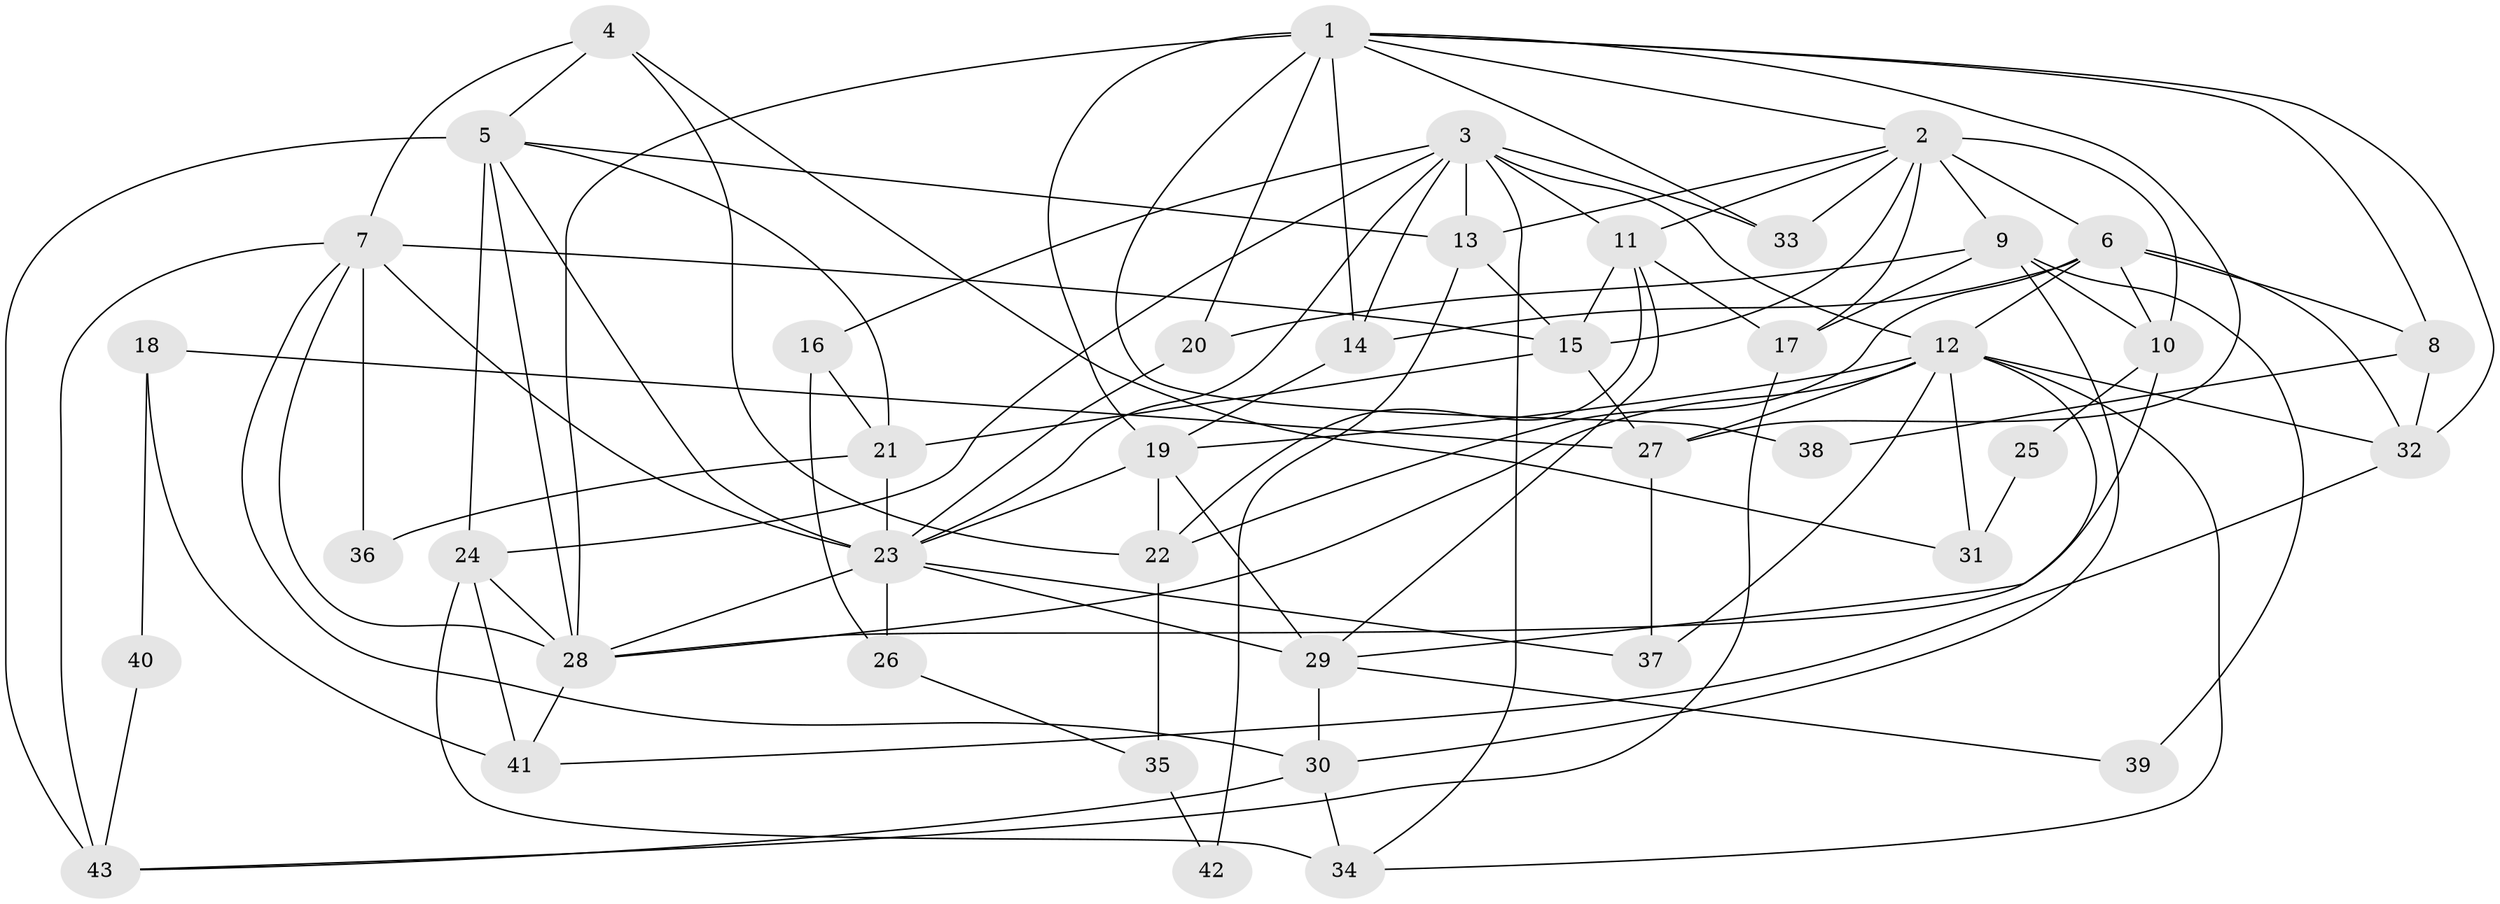 // original degree distribution, {5: 0.15294117647058825, 4: 0.23529411764705882, 6: 0.11764705882352941, 3: 0.32941176470588235, 2: 0.11764705882352941, 10: 0.011764705882352941, 7: 0.03529411764705882}
// Generated by graph-tools (version 1.1) at 2025/36/03/09/25 02:36:13]
// undirected, 43 vertices, 106 edges
graph export_dot {
graph [start="1"]
  node [color=gray90,style=filled];
  1;
  2;
  3;
  4;
  5;
  6;
  7;
  8;
  9;
  10;
  11;
  12;
  13;
  14;
  15;
  16;
  17;
  18;
  19;
  20;
  21;
  22;
  23;
  24;
  25;
  26;
  27;
  28;
  29;
  30;
  31;
  32;
  33;
  34;
  35;
  36;
  37;
  38;
  39;
  40;
  41;
  42;
  43;
  1 -- 2 [weight=2.0];
  1 -- 8 [weight=1.0];
  1 -- 14 [weight=1.0];
  1 -- 19 [weight=1.0];
  1 -- 20 [weight=1.0];
  1 -- 27 [weight=1.0];
  1 -- 28 [weight=2.0];
  1 -- 32 [weight=1.0];
  1 -- 33 [weight=1.0];
  1 -- 38 [weight=2.0];
  2 -- 6 [weight=3.0];
  2 -- 9 [weight=1.0];
  2 -- 10 [weight=2.0];
  2 -- 11 [weight=1.0];
  2 -- 13 [weight=1.0];
  2 -- 15 [weight=1.0];
  2 -- 17 [weight=1.0];
  2 -- 33 [weight=1.0];
  3 -- 11 [weight=1.0];
  3 -- 12 [weight=1.0];
  3 -- 13 [weight=1.0];
  3 -- 14 [weight=1.0];
  3 -- 16 [weight=1.0];
  3 -- 23 [weight=1.0];
  3 -- 24 [weight=1.0];
  3 -- 33 [weight=1.0];
  3 -- 34 [weight=1.0];
  4 -- 5 [weight=1.0];
  4 -- 7 [weight=1.0];
  4 -- 22 [weight=1.0];
  4 -- 31 [weight=1.0];
  5 -- 13 [weight=1.0];
  5 -- 21 [weight=1.0];
  5 -- 23 [weight=1.0];
  5 -- 24 [weight=1.0];
  5 -- 28 [weight=2.0];
  5 -- 43 [weight=1.0];
  6 -- 8 [weight=1.0];
  6 -- 10 [weight=1.0];
  6 -- 12 [weight=1.0];
  6 -- 14 [weight=1.0];
  6 -- 22 [weight=1.0];
  6 -- 32 [weight=1.0];
  7 -- 15 [weight=2.0];
  7 -- 23 [weight=2.0];
  7 -- 28 [weight=1.0];
  7 -- 30 [weight=1.0];
  7 -- 36 [weight=2.0];
  7 -- 43 [weight=2.0];
  8 -- 32 [weight=1.0];
  8 -- 38 [weight=1.0];
  9 -- 10 [weight=1.0];
  9 -- 17 [weight=1.0];
  9 -- 20 [weight=1.0];
  9 -- 30 [weight=1.0];
  9 -- 39 [weight=1.0];
  10 -- 25 [weight=1.0];
  10 -- 28 [weight=1.0];
  11 -- 15 [weight=1.0];
  11 -- 17 [weight=1.0];
  11 -- 22 [weight=1.0];
  11 -- 29 [weight=1.0];
  12 -- 19 [weight=1.0];
  12 -- 27 [weight=1.0];
  12 -- 28 [weight=1.0];
  12 -- 29 [weight=1.0];
  12 -- 31 [weight=2.0];
  12 -- 32 [weight=1.0];
  12 -- 34 [weight=1.0];
  12 -- 37 [weight=1.0];
  13 -- 15 [weight=1.0];
  13 -- 42 [weight=1.0];
  14 -- 19 [weight=1.0];
  15 -- 21 [weight=1.0];
  15 -- 27 [weight=2.0];
  16 -- 21 [weight=1.0];
  16 -- 26 [weight=1.0];
  17 -- 43 [weight=1.0];
  18 -- 27 [weight=1.0];
  18 -- 40 [weight=1.0];
  18 -- 41 [weight=1.0];
  19 -- 22 [weight=1.0];
  19 -- 23 [weight=1.0];
  19 -- 29 [weight=3.0];
  20 -- 23 [weight=1.0];
  21 -- 23 [weight=2.0];
  21 -- 36 [weight=1.0];
  22 -- 35 [weight=1.0];
  23 -- 26 [weight=1.0];
  23 -- 28 [weight=1.0];
  23 -- 29 [weight=1.0];
  23 -- 37 [weight=1.0];
  24 -- 28 [weight=2.0];
  24 -- 34 [weight=1.0];
  24 -- 41 [weight=1.0];
  25 -- 31 [weight=1.0];
  26 -- 35 [weight=1.0];
  27 -- 37 [weight=1.0];
  28 -- 41 [weight=1.0];
  29 -- 30 [weight=1.0];
  29 -- 39 [weight=1.0];
  30 -- 34 [weight=1.0];
  30 -- 43 [weight=1.0];
  32 -- 41 [weight=1.0];
  35 -- 42 [weight=1.0];
  40 -- 43 [weight=1.0];
}
